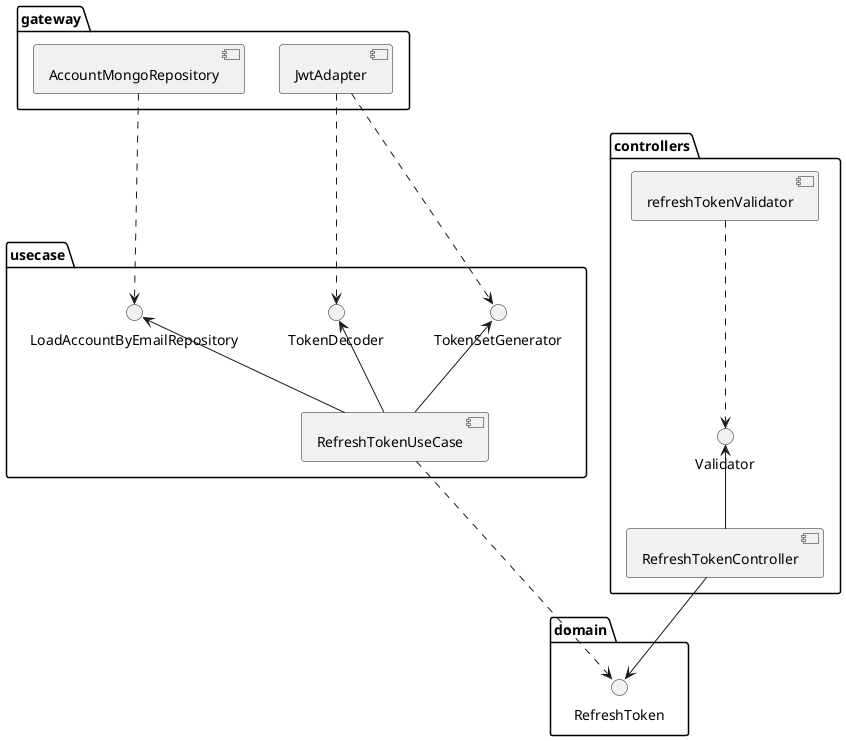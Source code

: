 @startuml "refresh-token"

package controllers {
    [RefreshTokenController] -up-> () Validator
    [refreshTokenValidator] -.-> () Validator
}

package domain {
    () RefreshToken
}

package usecase {
    () LoadAccountByEmailRepository <-- [RefreshTokenUseCase]
    () TokenDecoder <-- [RefreshTokenUseCase]
    () TokenSetGenerator <-- [RefreshTokenUseCase]
}

package gateway {
    [AccountMongoRepository]
    [JwtAdapter]
}

RefreshTokenController --> RefreshToken
RefreshTokenUseCase -.-> RefreshToken
AccountMongoRepository -.-> LoadAccountByEmailRepository
JwtAdapter -.-> TokenDecoder
JwtAdapter -.-> TokenSetGenerator

@enduml
